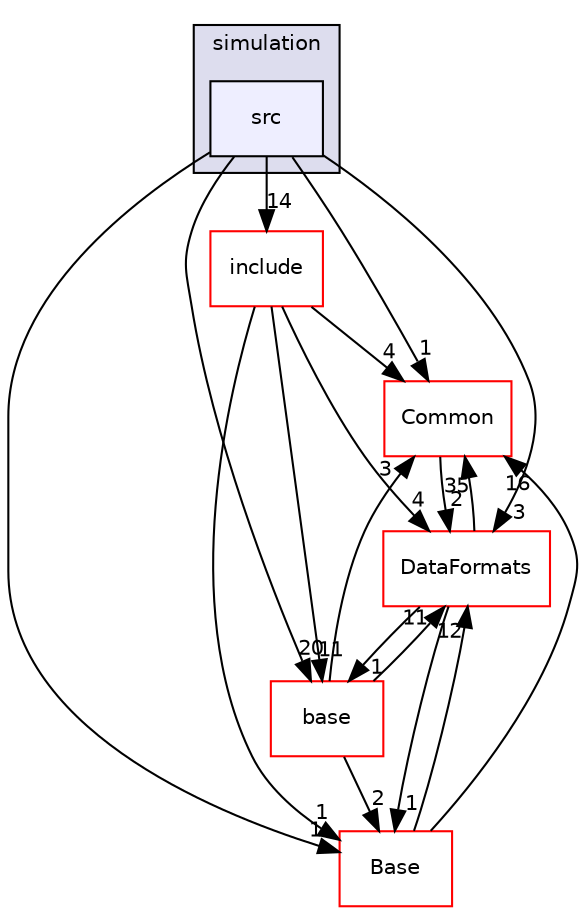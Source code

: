digraph "/home/travis/build/AliceO2Group/AliceO2/Detectors/TRD/simulation/src" {
  bgcolor=transparent;
  compound=true
  node [ fontsize="10", fontname="Helvetica"];
  edge [ labelfontsize="10", labelfontname="Helvetica"];
  subgraph clusterdir_5cb2a8e9fdbe67a11efb4176f60bf3d6 {
    graph [ bgcolor="#ddddee", pencolor="black", label="simulation" fontname="Helvetica", fontsize="10", URL="dir_5cb2a8e9fdbe67a11efb4176f60bf3d6.html"]
  dir_41d98617f9e68bb8925b5f8794afb89b [shape=box, label="src", style="filled", fillcolor="#eeeeff", pencolor="black", URL="dir_41d98617f9e68bb8925b5f8794afb89b.html"];
  }
  dir_4ab6b4cc6a7edbff49100e9123df213f [shape=box label="Common" color="red" URL="dir_4ab6b4cc6a7edbff49100e9123df213f.html"];
  dir_37c90836491b695b472bf98d1be8336b [shape=box label="Base" color="red" URL="dir_37c90836491b695b472bf98d1be8336b.html"];
  dir_09bf7f7c4011a5ccc426492db4dd0891 [shape=box label="base" color="red" URL="dir_09bf7f7c4011a5ccc426492db4dd0891.html"];
  dir_5036081dbf3ad3ea0cfa218a95bb99de [shape=box label="include" color="red" URL="dir_5036081dbf3ad3ea0cfa218a95bb99de.html"];
  dir_2171f7ec022c5423887b07c69b2f5b48 [shape=box label="DataFormats" color="red" URL="dir_2171f7ec022c5423887b07c69b2f5b48.html"];
  dir_4ab6b4cc6a7edbff49100e9123df213f->dir_2171f7ec022c5423887b07c69b2f5b48 [headlabel="2", labeldistance=1.5 headhref="dir_000028_000077.html"];
  dir_37c90836491b695b472bf98d1be8336b->dir_4ab6b4cc6a7edbff49100e9123df213f [headlabel="16", labeldistance=1.5 headhref="dir_000275_000028.html"];
  dir_37c90836491b695b472bf98d1be8336b->dir_2171f7ec022c5423887b07c69b2f5b48 [headlabel="12", labeldistance=1.5 headhref="dir_000275_000077.html"];
  dir_41d98617f9e68bb8925b5f8794afb89b->dir_4ab6b4cc6a7edbff49100e9123df213f [headlabel="1", labeldistance=1.5 headhref="dir_000330_000028.html"];
  dir_41d98617f9e68bb8925b5f8794afb89b->dir_37c90836491b695b472bf98d1be8336b [headlabel="1", labeldistance=1.5 headhref="dir_000330_000275.html"];
  dir_41d98617f9e68bb8925b5f8794afb89b->dir_09bf7f7c4011a5ccc426492db4dd0891 [headlabel="20", labeldistance=1.5 headhref="dir_000330_000142.html"];
  dir_41d98617f9e68bb8925b5f8794afb89b->dir_5036081dbf3ad3ea0cfa218a95bb99de [headlabel="14", labeldistance=1.5 headhref="dir_000330_000307.html"];
  dir_41d98617f9e68bb8925b5f8794afb89b->dir_2171f7ec022c5423887b07c69b2f5b48 [headlabel="3", labeldistance=1.5 headhref="dir_000330_000077.html"];
  dir_09bf7f7c4011a5ccc426492db4dd0891->dir_4ab6b4cc6a7edbff49100e9123df213f [headlabel="3", labeldistance=1.5 headhref="dir_000142_000028.html"];
  dir_09bf7f7c4011a5ccc426492db4dd0891->dir_37c90836491b695b472bf98d1be8336b [headlabel="2", labeldistance=1.5 headhref="dir_000142_000275.html"];
  dir_09bf7f7c4011a5ccc426492db4dd0891->dir_2171f7ec022c5423887b07c69b2f5b48 [headlabel="11", labeldistance=1.5 headhref="dir_000142_000077.html"];
  dir_5036081dbf3ad3ea0cfa218a95bb99de->dir_4ab6b4cc6a7edbff49100e9123df213f [headlabel="4", labeldistance=1.5 headhref="dir_000307_000028.html"];
  dir_5036081dbf3ad3ea0cfa218a95bb99de->dir_37c90836491b695b472bf98d1be8336b [headlabel="1", labeldistance=1.5 headhref="dir_000307_000275.html"];
  dir_5036081dbf3ad3ea0cfa218a95bb99de->dir_09bf7f7c4011a5ccc426492db4dd0891 [headlabel="11", labeldistance=1.5 headhref="dir_000307_000142.html"];
  dir_5036081dbf3ad3ea0cfa218a95bb99de->dir_2171f7ec022c5423887b07c69b2f5b48 [headlabel="4", labeldistance=1.5 headhref="dir_000307_000077.html"];
  dir_2171f7ec022c5423887b07c69b2f5b48->dir_4ab6b4cc6a7edbff49100e9123df213f [headlabel="35", labeldistance=1.5 headhref="dir_000077_000028.html"];
  dir_2171f7ec022c5423887b07c69b2f5b48->dir_37c90836491b695b472bf98d1be8336b [headlabel="1", labeldistance=1.5 headhref="dir_000077_000275.html"];
  dir_2171f7ec022c5423887b07c69b2f5b48->dir_09bf7f7c4011a5ccc426492db4dd0891 [headlabel="1", labeldistance=1.5 headhref="dir_000077_000142.html"];
}
